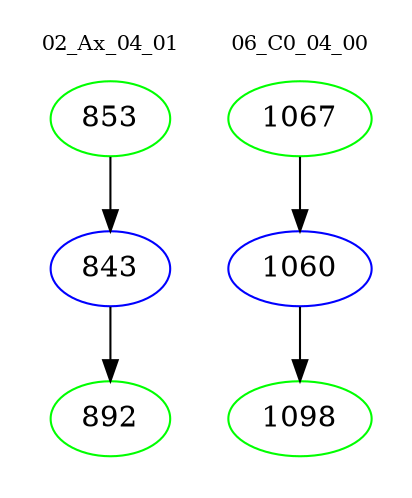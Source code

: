 digraph{
subgraph cluster_0 {
color = white
label = "02_Ax_04_01";
fontsize=10;
T0_853 [label="853", color="green"]
T0_853 -> T0_843 [color="black"]
T0_843 [label="843", color="blue"]
T0_843 -> T0_892 [color="black"]
T0_892 [label="892", color="green"]
}
subgraph cluster_1 {
color = white
label = "06_C0_04_00";
fontsize=10;
T1_1067 [label="1067", color="green"]
T1_1067 -> T1_1060 [color="black"]
T1_1060 [label="1060", color="blue"]
T1_1060 -> T1_1098 [color="black"]
T1_1098 [label="1098", color="green"]
}
}
